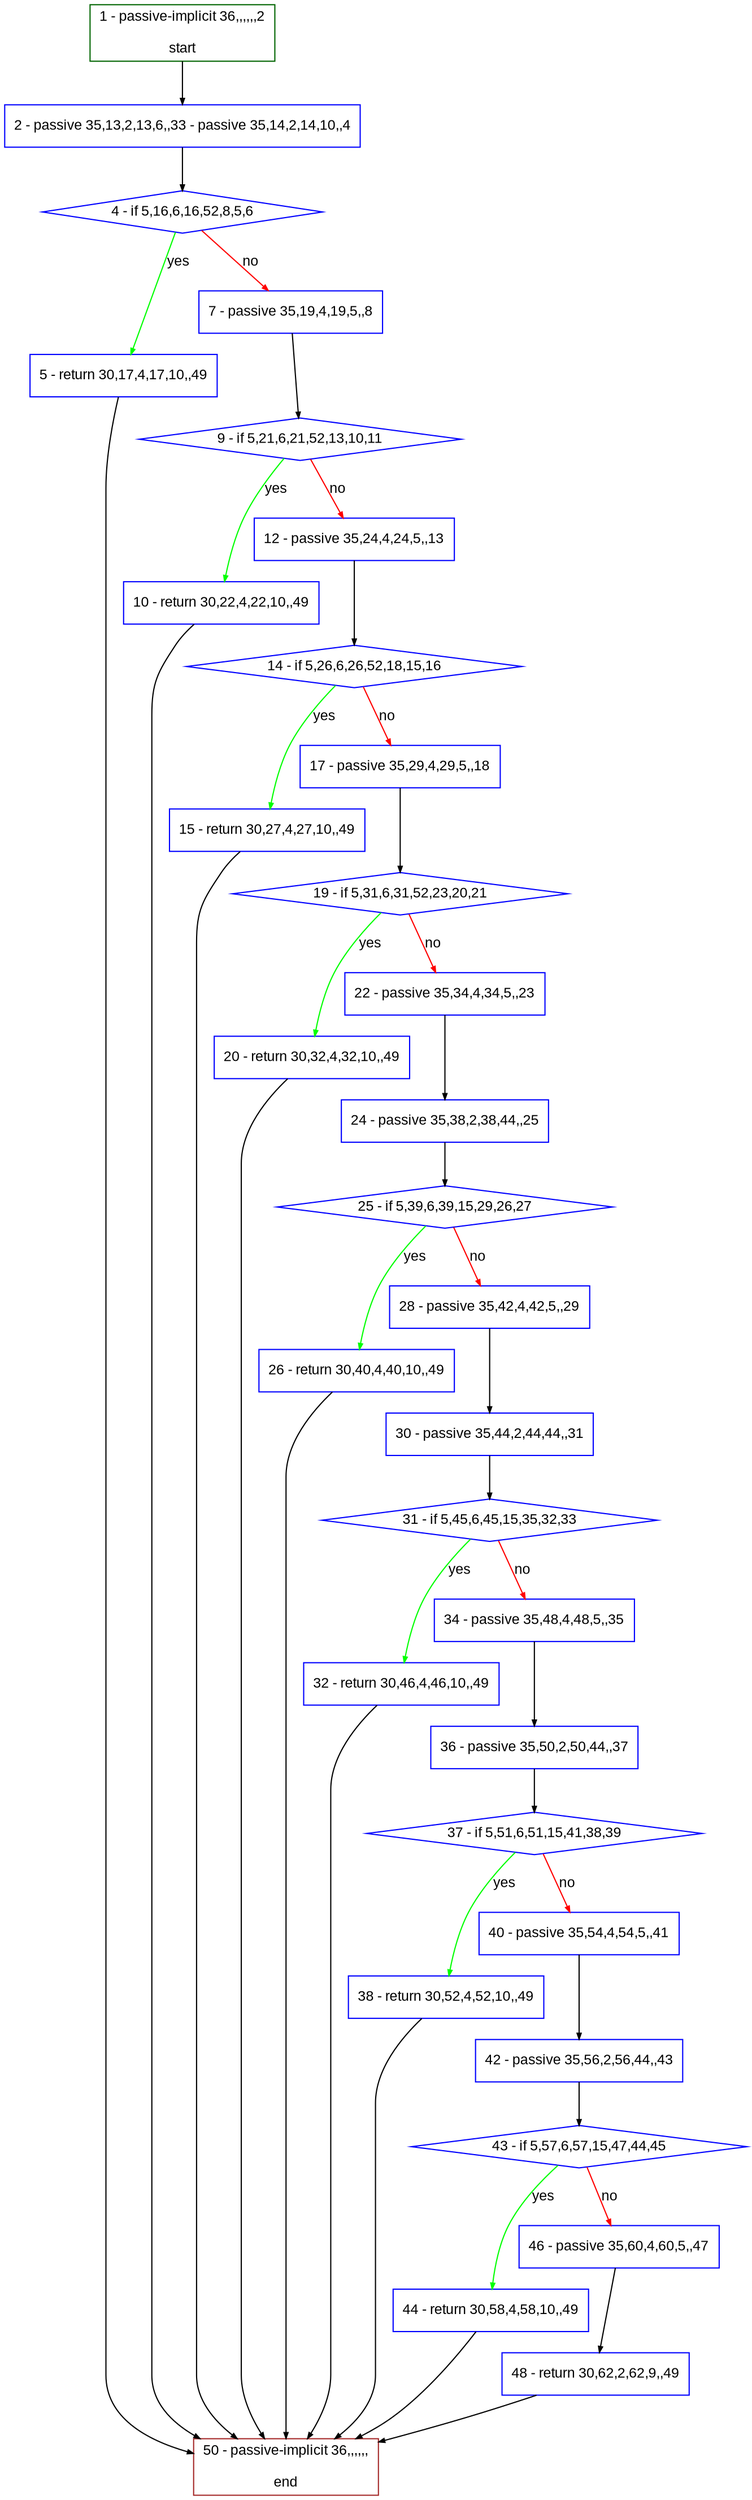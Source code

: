 digraph "" {
  graph [bgcolor="white", fillcolor="#FFFFCC", pack="true", packmode="clust", fontname="Arial", label="", fontsize="12", compound="true", style="rounded,filled"];
  node [node_initialized="no", fillcolor="white", fontname="Arial", label="", color="grey", fontsize="12", fixedsize="false", compound="true", shape="rectangle", style="filled"];
  edge [arrowtail="none", lhead="", fontcolor="black", fontname="Arial", label="", color="black", fontsize="12", arrowhead="normal", arrowsize="0.5", compound="true", ltail="", dir="forward"];
  __N1 [fillcolor="#ffffff", label="2 - passive 35,13,2,13,6,,33 - passive 35,14,2,14,10,,4", color="#0000ff", shape="box", style="filled"];
  __N2 [fillcolor="#ffffff", label="1 - passive-implicit 36,,,,,,2\n\nstart", color="#006400", shape="box", style="filled"];
  __N3 [fillcolor="#ffffff", label="4 - if 5,16,6,16,52,8,5,6", color="#0000ff", shape="diamond", style="filled"];
  __N4 [fillcolor="#ffffff", label="5 - return 30,17,4,17,10,,49", color="#0000ff", shape="box", style="filled"];
  __N5 [fillcolor="#ffffff", label="7 - passive 35,19,4,19,5,,8", color="#0000ff", shape="box", style="filled"];
  __N6 [fillcolor="#ffffff", label="50 - passive-implicit 36,,,,,,\n\nend", color="#a52a2a", shape="box", style="filled"];
  __N7 [fillcolor="#ffffff", label="9 - if 5,21,6,21,52,13,10,11", color="#0000ff", shape="diamond", style="filled"];
  __N8 [fillcolor="#ffffff", label="10 - return 30,22,4,22,10,,49", color="#0000ff", shape="box", style="filled"];
  __N9 [fillcolor="#ffffff", label="12 - passive 35,24,4,24,5,,13", color="#0000ff", shape="box", style="filled"];
  __N10 [fillcolor="#ffffff", label="14 - if 5,26,6,26,52,18,15,16", color="#0000ff", shape="diamond", style="filled"];
  __N11 [fillcolor="#ffffff", label="15 - return 30,27,4,27,10,,49", color="#0000ff", shape="box", style="filled"];
  __N12 [fillcolor="#ffffff", label="17 - passive 35,29,4,29,5,,18", color="#0000ff", shape="box", style="filled"];
  __N13 [fillcolor="#ffffff", label="19 - if 5,31,6,31,52,23,20,21", color="#0000ff", shape="diamond", style="filled"];
  __N14 [fillcolor="#ffffff", label="20 - return 30,32,4,32,10,,49", color="#0000ff", shape="box", style="filled"];
  __N15 [fillcolor="#ffffff", label="22 - passive 35,34,4,34,5,,23", color="#0000ff", shape="box", style="filled"];
  __N16 [fillcolor="#ffffff", label="24 - passive 35,38,2,38,44,,25", color="#0000ff", shape="box", style="filled"];
  __N17 [fillcolor="#ffffff", label="25 - if 5,39,6,39,15,29,26,27", color="#0000ff", shape="diamond", style="filled"];
  __N18 [fillcolor="#ffffff", label="26 - return 30,40,4,40,10,,49", color="#0000ff", shape="box", style="filled"];
  __N19 [fillcolor="#ffffff", label="28 - passive 35,42,4,42,5,,29", color="#0000ff", shape="box", style="filled"];
  __N20 [fillcolor="#ffffff", label="30 - passive 35,44,2,44,44,,31", color="#0000ff", shape="box", style="filled"];
  __N21 [fillcolor="#ffffff", label="31 - if 5,45,6,45,15,35,32,33", color="#0000ff", shape="diamond", style="filled"];
  __N22 [fillcolor="#ffffff", label="32 - return 30,46,4,46,10,,49", color="#0000ff", shape="box", style="filled"];
  __N23 [fillcolor="#ffffff", label="34 - passive 35,48,4,48,5,,35", color="#0000ff", shape="box", style="filled"];
  __N24 [fillcolor="#ffffff", label="36 - passive 35,50,2,50,44,,37", color="#0000ff", shape="box", style="filled"];
  __N25 [fillcolor="#ffffff", label="37 - if 5,51,6,51,15,41,38,39", color="#0000ff", shape="diamond", style="filled"];
  __N26 [fillcolor="#ffffff", label="38 - return 30,52,4,52,10,,49", color="#0000ff", shape="box", style="filled"];
  __N27 [fillcolor="#ffffff", label="40 - passive 35,54,4,54,5,,41", color="#0000ff", shape="box", style="filled"];
  __N28 [fillcolor="#ffffff", label="42 - passive 35,56,2,56,44,,43", color="#0000ff", shape="box", style="filled"];
  __N29 [fillcolor="#ffffff", label="43 - if 5,57,6,57,15,47,44,45", color="#0000ff", shape="diamond", style="filled"];
  __N30 [fillcolor="#ffffff", label="44 - return 30,58,4,58,10,,49", color="#0000ff", shape="box", style="filled"];
  __N31 [fillcolor="#ffffff", label="46 - passive 35,60,4,60,5,,47", color="#0000ff", shape="box", style="filled"];
  __N32 [fillcolor="#ffffff", label="48 - return 30,62,2,62,9,,49", color="#0000ff", shape="box", style="filled"];
  __N2 -> __N1 [arrowtail="none", color="#000000", label="", arrowhead="normal", dir="forward"];
  __N1 -> __N3 [arrowtail="none", color="#000000", label="", arrowhead="normal", dir="forward"];
  __N3 -> __N4 [arrowtail="none", color="#00ff00", label="yes", arrowhead="normal", dir="forward"];
  __N3 -> __N5 [arrowtail="none", color="#ff0000", label="no", arrowhead="normal", dir="forward"];
  __N4 -> __N6 [arrowtail="none", color="#000000", label="", arrowhead="normal", dir="forward"];
  __N5 -> __N7 [arrowtail="none", color="#000000", label="", arrowhead="normal", dir="forward"];
  __N7 -> __N8 [arrowtail="none", color="#00ff00", label="yes", arrowhead="normal", dir="forward"];
  __N7 -> __N9 [arrowtail="none", color="#ff0000", label="no", arrowhead="normal", dir="forward"];
  __N8 -> __N6 [arrowtail="none", color="#000000", label="", arrowhead="normal", dir="forward"];
  __N9 -> __N10 [arrowtail="none", color="#000000", label="", arrowhead="normal", dir="forward"];
  __N10 -> __N11 [arrowtail="none", color="#00ff00", label="yes", arrowhead="normal", dir="forward"];
  __N10 -> __N12 [arrowtail="none", color="#ff0000", label="no", arrowhead="normal", dir="forward"];
  __N11 -> __N6 [arrowtail="none", color="#000000", label="", arrowhead="normal", dir="forward"];
  __N12 -> __N13 [arrowtail="none", color="#000000", label="", arrowhead="normal", dir="forward"];
  __N13 -> __N14 [arrowtail="none", color="#00ff00", label="yes", arrowhead="normal", dir="forward"];
  __N13 -> __N15 [arrowtail="none", color="#ff0000", label="no", arrowhead="normal", dir="forward"];
  __N14 -> __N6 [arrowtail="none", color="#000000", label="", arrowhead="normal", dir="forward"];
  __N15 -> __N16 [arrowtail="none", color="#000000", label="", arrowhead="normal", dir="forward"];
  __N16 -> __N17 [arrowtail="none", color="#000000", label="", arrowhead="normal", dir="forward"];
  __N17 -> __N18 [arrowtail="none", color="#00ff00", label="yes", arrowhead="normal", dir="forward"];
  __N17 -> __N19 [arrowtail="none", color="#ff0000", label="no", arrowhead="normal", dir="forward"];
  __N18 -> __N6 [arrowtail="none", color="#000000", label="", arrowhead="normal", dir="forward"];
  __N19 -> __N20 [arrowtail="none", color="#000000", label="", arrowhead="normal", dir="forward"];
  __N20 -> __N21 [arrowtail="none", color="#000000", label="", arrowhead="normal", dir="forward"];
  __N21 -> __N22 [arrowtail="none", color="#00ff00", label="yes", arrowhead="normal", dir="forward"];
  __N21 -> __N23 [arrowtail="none", color="#ff0000", label="no", arrowhead="normal", dir="forward"];
  __N22 -> __N6 [arrowtail="none", color="#000000", label="", arrowhead="normal", dir="forward"];
  __N23 -> __N24 [arrowtail="none", color="#000000", label="", arrowhead="normal", dir="forward"];
  __N24 -> __N25 [arrowtail="none", color="#000000", label="", arrowhead="normal", dir="forward"];
  __N25 -> __N26 [arrowtail="none", color="#00ff00", label="yes", arrowhead="normal", dir="forward"];
  __N25 -> __N27 [arrowtail="none", color="#ff0000", label="no", arrowhead="normal", dir="forward"];
  __N26 -> __N6 [arrowtail="none", color="#000000", label="", arrowhead="normal", dir="forward"];
  __N27 -> __N28 [arrowtail="none", color="#000000", label="", arrowhead="normal", dir="forward"];
  __N28 -> __N29 [arrowtail="none", color="#000000", label="", arrowhead="normal", dir="forward"];
  __N29 -> __N30 [arrowtail="none", color="#00ff00", label="yes", arrowhead="normal", dir="forward"];
  __N29 -> __N31 [arrowtail="none", color="#ff0000", label="no", arrowhead="normal", dir="forward"];
  __N30 -> __N6 [arrowtail="none", color="#000000", label="", arrowhead="normal", dir="forward"];
  __N31 -> __N32 [arrowtail="none", color="#000000", label="", arrowhead="normal", dir="forward"];
  __N32 -> __N6 [arrowtail="none", color="#000000", label="", arrowhead="normal", dir="forward"];
}
